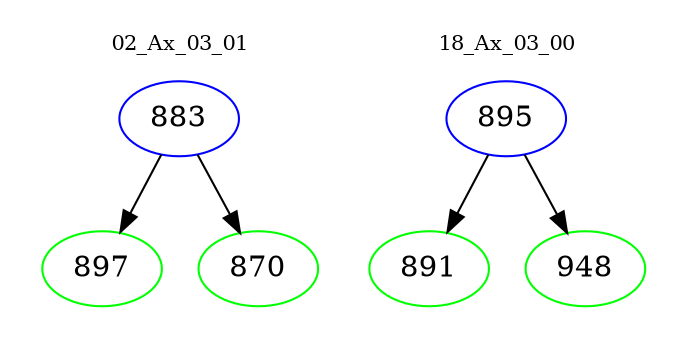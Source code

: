 digraph{
subgraph cluster_0 {
color = white
label = "02_Ax_03_01";
fontsize=10;
T0_883 [label="883", color="blue"]
T0_883 -> T0_897 [color="black"]
T0_897 [label="897", color="green"]
T0_883 -> T0_870 [color="black"]
T0_870 [label="870", color="green"]
}
subgraph cluster_1 {
color = white
label = "18_Ax_03_00";
fontsize=10;
T1_895 [label="895", color="blue"]
T1_895 -> T1_891 [color="black"]
T1_891 [label="891", color="green"]
T1_895 -> T1_948 [color="black"]
T1_948 [label="948", color="green"]
}
}
